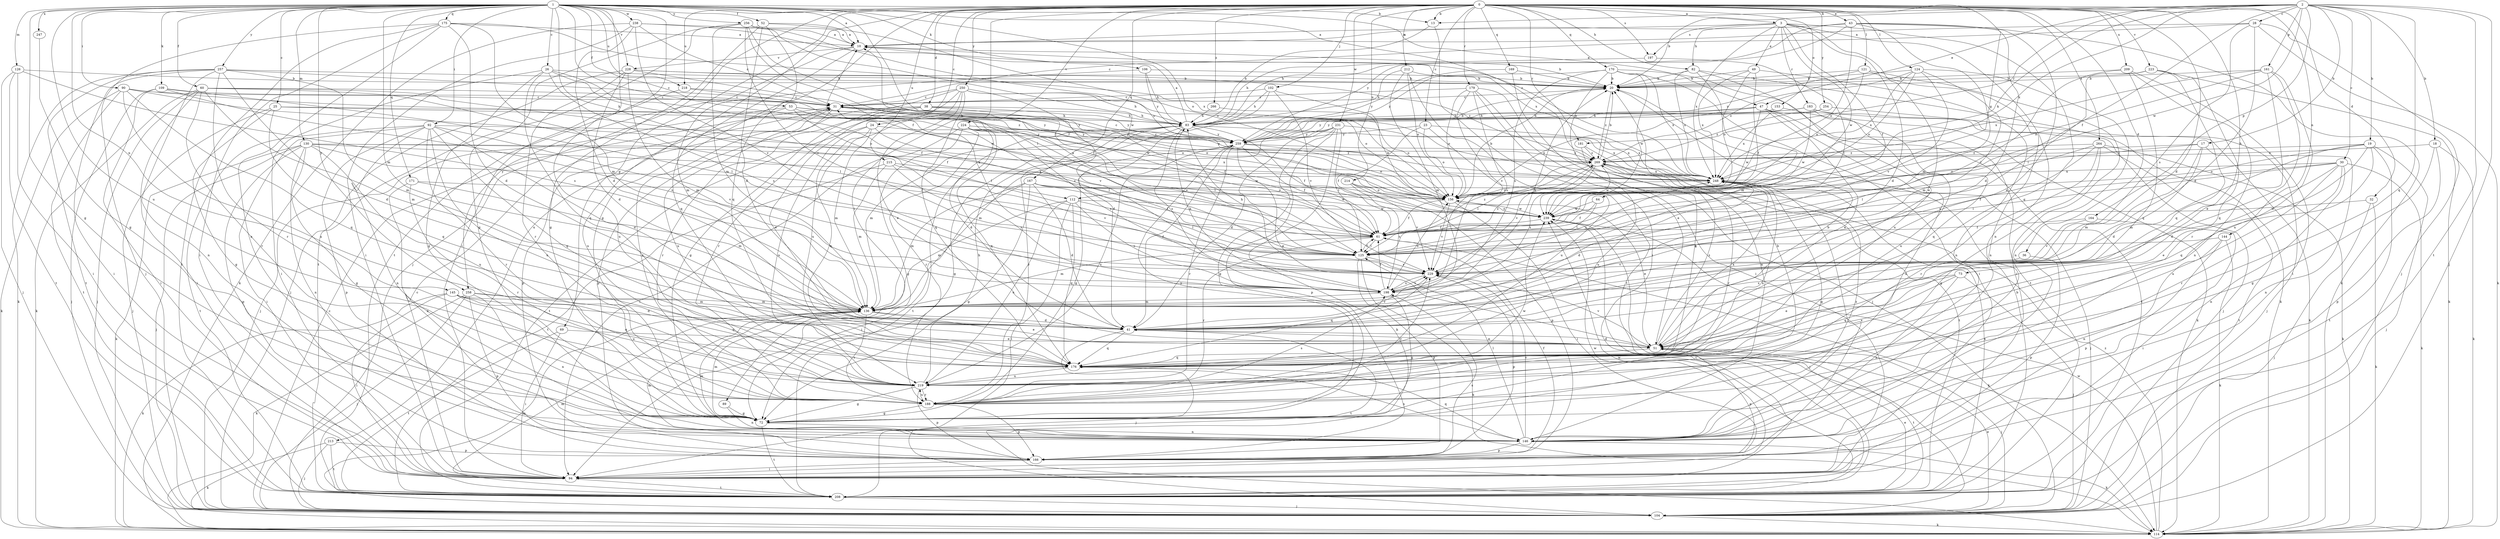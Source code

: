 strict digraph  {
0;
1;
2;
3;
10;
13;
17;
18;
19;
20;
23;
24;
25;
26;
28;
30;
31;
32;
36;
38;
41;
43;
47;
49;
51;
52;
53;
60;
61;
64;
69;
72;
73;
82;
83;
89;
90;
92;
94;
102;
104;
106;
109;
112;
114;
121;
124;
125;
126;
130;
136;
144;
145;
146;
153;
156;
161;
164;
166;
167;
169;
170;
171;
175;
176;
179;
181;
183;
188;
197;
198;
208;
209;
212;
213;
214;
215;
218;
219;
223;
224;
228;
229;
231;
238;
239;
247;
248;
250;
254;
256;
257;
258;
259;
264;
266;
269;
0 -> 3  [label=a];
0 -> 13  [label=b];
0 -> 23  [label=c];
0 -> 24  [label=c];
0 -> 32  [label=d];
0 -> 36  [label=d];
0 -> 38  [label=d];
0 -> 41  [label=d];
0 -> 43  [label=e];
0 -> 64  [label=g];
0 -> 69  [label=g];
0 -> 72  [label=g];
0 -> 73  [label=h];
0 -> 82  [label=h];
0 -> 89  [label=i];
0 -> 102  [label=j];
0 -> 104  [label=j];
0 -> 121  [label=l];
0 -> 124  [label=l];
0 -> 144  [label=n];
0 -> 153  [label=o];
0 -> 167  [label=q];
0 -> 169  [label=q];
0 -> 170  [label=q];
0 -> 179  [label=r];
0 -> 181  [label=r];
0 -> 197  [label=s];
0 -> 209  [label=u];
0 -> 212  [label=u];
0 -> 213  [label=u];
0 -> 214  [label=u];
0 -> 215  [label=u];
0 -> 218  [label=u];
0 -> 223  [label=v];
0 -> 224  [label=v];
0 -> 231  [label=w];
0 -> 250  [label=y];
0 -> 254  [label=y];
0 -> 264  [label=z];
0 -> 266  [label=z];
1 -> 10  [label=a];
1 -> 13  [label=b];
1 -> 25  [label=c];
1 -> 26  [label=c];
1 -> 47  [label=e];
1 -> 52  [label=f];
1 -> 53  [label=f];
1 -> 60  [label=f];
1 -> 61  [label=f];
1 -> 72  [label=g];
1 -> 90  [label=i];
1 -> 92  [label=i];
1 -> 94  [label=i];
1 -> 106  [label=k];
1 -> 109  [label=k];
1 -> 112  [label=k];
1 -> 125  [label=l];
1 -> 126  [label=m];
1 -> 130  [label=m];
1 -> 136  [label=m];
1 -> 145  [label=n];
1 -> 156  [label=o];
1 -> 171  [label=q];
1 -> 175  [label=q];
1 -> 208  [label=t];
1 -> 218  [label=u];
1 -> 219  [label=u];
1 -> 228  [label=v];
1 -> 238  [label=w];
1 -> 247  [label=x];
1 -> 256  [label=y];
1 -> 257  [label=y];
1 -> 258  [label=y];
1 -> 269  [label=z];
2 -> 13  [label=b];
2 -> 17  [label=b];
2 -> 18  [label=b];
2 -> 19  [label=b];
2 -> 20  [label=b];
2 -> 28  [label=c];
2 -> 30  [label=c];
2 -> 47  [label=e];
2 -> 61  [label=f];
2 -> 104  [label=j];
2 -> 112  [label=k];
2 -> 161  [label=p];
2 -> 164  [label=p];
2 -> 176  [label=q];
2 -> 181  [label=r];
2 -> 208  [label=t];
2 -> 239  [label=w];
2 -> 248  [label=x];
3 -> 10  [label=a];
3 -> 41  [label=d];
3 -> 49  [label=e];
3 -> 51  [label=e];
3 -> 61  [label=f];
3 -> 82  [label=h];
3 -> 146  [label=n];
3 -> 176  [label=q];
3 -> 183  [label=r];
3 -> 197  [label=s];
3 -> 239  [label=w];
3 -> 248  [label=x];
10 -> 20  [label=b];
10 -> 176  [label=q];
10 -> 228  [label=v];
10 -> 258  [label=y];
13 -> 83  [label=h];
13 -> 94  [label=i];
17 -> 41  [label=d];
17 -> 136  [label=m];
17 -> 146  [label=n];
17 -> 156  [label=o];
17 -> 269  [label=z];
18 -> 72  [label=g];
18 -> 114  [label=k];
18 -> 166  [label=p];
18 -> 269  [label=z];
19 -> 41  [label=d];
19 -> 104  [label=j];
19 -> 136  [label=m];
19 -> 156  [label=o];
19 -> 176  [label=q];
19 -> 208  [label=t];
19 -> 269  [label=z];
20 -> 31  [label=c];
20 -> 269  [label=z];
23 -> 61  [label=f];
23 -> 156  [label=o];
23 -> 219  [label=u];
23 -> 248  [label=x];
23 -> 259  [label=y];
24 -> 125  [label=l];
24 -> 136  [label=m];
24 -> 176  [label=q];
24 -> 208  [label=t];
24 -> 219  [label=u];
24 -> 259  [label=y];
25 -> 72  [label=g];
25 -> 83  [label=h];
25 -> 104  [label=j];
25 -> 176  [label=q];
25 -> 259  [label=y];
26 -> 20  [label=b];
26 -> 61  [label=f];
26 -> 72  [label=g];
26 -> 94  [label=i];
26 -> 176  [label=q];
26 -> 198  [label=s];
26 -> 239  [label=w];
28 -> 10  [label=a];
28 -> 31  [label=c];
28 -> 41  [label=d];
28 -> 104  [label=j];
28 -> 114  [label=k];
28 -> 198  [label=s];
30 -> 51  [label=e];
30 -> 61  [label=f];
30 -> 114  [label=k];
30 -> 125  [label=l];
30 -> 146  [label=n];
30 -> 188  [label=r];
30 -> 219  [label=u];
30 -> 248  [label=x];
31 -> 83  [label=h];
31 -> 156  [label=o];
31 -> 166  [label=p];
31 -> 219  [label=u];
31 -> 248  [label=x];
32 -> 104  [label=j];
32 -> 114  [label=k];
32 -> 239  [label=w];
36 -> 166  [label=p];
36 -> 229  [label=v];
38 -> 51  [label=e];
38 -> 61  [label=f];
38 -> 83  [label=h];
38 -> 166  [label=p];
38 -> 188  [label=r];
38 -> 259  [label=y];
41 -> 51  [label=e];
41 -> 104  [label=j];
41 -> 176  [label=q];
41 -> 208  [label=t];
41 -> 229  [label=v];
43 -> 10  [label=a];
43 -> 41  [label=d];
43 -> 51  [label=e];
43 -> 83  [label=h];
43 -> 114  [label=k];
43 -> 136  [label=m];
43 -> 156  [label=o];
43 -> 259  [label=y];
47 -> 51  [label=e];
47 -> 83  [label=h];
47 -> 114  [label=k];
47 -> 146  [label=n];
47 -> 156  [label=o];
47 -> 208  [label=t];
47 -> 239  [label=w];
47 -> 259  [label=y];
49 -> 20  [label=b];
49 -> 61  [label=f];
49 -> 146  [label=n];
49 -> 156  [label=o];
49 -> 248  [label=x];
51 -> 41  [label=d];
51 -> 104  [label=j];
51 -> 166  [label=p];
51 -> 176  [label=q];
51 -> 208  [label=t];
51 -> 229  [label=v];
51 -> 248  [label=x];
51 -> 269  [label=z];
52 -> 10  [label=a];
52 -> 41  [label=d];
52 -> 72  [label=g];
52 -> 156  [label=o];
52 -> 176  [label=q];
52 -> 208  [label=t];
53 -> 83  [label=h];
53 -> 104  [label=j];
53 -> 125  [label=l];
53 -> 156  [label=o];
53 -> 219  [label=u];
53 -> 259  [label=y];
60 -> 31  [label=c];
60 -> 61  [label=f];
60 -> 94  [label=i];
60 -> 104  [label=j];
60 -> 114  [label=k];
60 -> 125  [label=l];
60 -> 136  [label=m];
60 -> 188  [label=r];
61 -> 114  [label=k];
61 -> 125  [label=l];
61 -> 136  [label=m];
61 -> 188  [label=r];
61 -> 269  [label=z];
64 -> 61  [label=f];
64 -> 125  [label=l];
64 -> 239  [label=w];
69 -> 51  [label=e];
69 -> 94  [label=i];
69 -> 208  [label=t];
72 -> 136  [label=m];
72 -> 146  [label=n];
72 -> 208  [label=t];
72 -> 259  [label=y];
73 -> 51  [label=e];
73 -> 104  [label=j];
73 -> 146  [label=n];
73 -> 176  [label=q];
73 -> 198  [label=s];
82 -> 20  [label=b];
82 -> 114  [label=k];
82 -> 136  [label=m];
82 -> 219  [label=u];
82 -> 248  [label=x];
83 -> 10  [label=a];
83 -> 61  [label=f];
83 -> 72  [label=g];
83 -> 136  [label=m];
83 -> 188  [label=r];
83 -> 198  [label=s];
83 -> 208  [label=t];
83 -> 248  [label=x];
83 -> 259  [label=y];
89 -> 72  [label=g];
89 -> 146  [label=n];
90 -> 31  [label=c];
90 -> 114  [label=k];
90 -> 156  [label=o];
90 -> 176  [label=q];
90 -> 208  [label=t];
90 -> 219  [label=u];
90 -> 269  [label=z];
92 -> 41  [label=d];
92 -> 94  [label=i];
92 -> 146  [label=n];
92 -> 166  [label=p];
92 -> 176  [label=q];
92 -> 188  [label=r];
92 -> 208  [label=t];
92 -> 219  [label=u];
92 -> 229  [label=v];
92 -> 259  [label=y];
94 -> 31  [label=c];
94 -> 198  [label=s];
94 -> 208  [label=t];
94 -> 239  [label=w];
102 -> 31  [label=c];
102 -> 41  [label=d];
102 -> 83  [label=h];
102 -> 229  [label=v];
102 -> 239  [label=w];
104 -> 31  [label=c];
104 -> 51  [label=e];
104 -> 114  [label=k];
104 -> 136  [label=m];
106 -> 20  [label=b];
106 -> 83  [label=h];
106 -> 136  [label=m];
106 -> 259  [label=y];
109 -> 31  [label=c];
109 -> 94  [label=i];
109 -> 104  [label=j];
109 -> 125  [label=l];
109 -> 198  [label=s];
112 -> 94  [label=i];
112 -> 125  [label=l];
112 -> 136  [label=m];
112 -> 176  [label=q];
112 -> 198  [label=s];
112 -> 219  [label=u];
112 -> 239  [label=w];
114 -> 239  [label=w];
114 -> 269  [label=z];
121 -> 20  [label=b];
121 -> 94  [label=i];
121 -> 146  [label=n];
121 -> 156  [label=o];
121 -> 259  [label=y];
124 -> 20  [label=b];
124 -> 136  [label=m];
124 -> 146  [label=n];
124 -> 156  [label=o];
124 -> 229  [label=v];
124 -> 248  [label=x];
124 -> 269  [label=z];
125 -> 10  [label=a];
125 -> 31  [label=c];
125 -> 61  [label=f];
125 -> 114  [label=k];
125 -> 166  [label=p];
125 -> 229  [label=v];
125 -> 269  [label=z];
126 -> 20  [label=b];
126 -> 94  [label=i];
126 -> 104  [label=j];
126 -> 198  [label=s];
126 -> 208  [label=t];
130 -> 61  [label=f];
130 -> 72  [label=g];
130 -> 104  [label=j];
130 -> 114  [label=k];
130 -> 146  [label=n];
130 -> 166  [label=p];
130 -> 219  [label=u];
130 -> 239  [label=w];
130 -> 248  [label=x];
130 -> 269  [label=z];
136 -> 41  [label=d];
136 -> 51  [label=e];
136 -> 188  [label=r];
144 -> 114  [label=k];
144 -> 125  [label=l];
144 -> 146  [label=n];
144 -> 166  [label=p];
145 -> 41  [label=d];
145 -> 94  [label=i];
145 -> 114  [label=k];
145 -> 136  [label=m];
145 -> 176  [label=q];
145 -> 219  [label=u];
146 -> 114  [label=k];
146 -> 125  [label=l];
146 -> 136  [label=m];
146 -> 166  [label=p];
146 -> 176  [label=q];
146 -> 229  [label=v];
146 -> 269  [label=z];
153 -> 83  [label=h];
153 -> 176  [label=q];
153 -> 248  [label=x];
156 -> 20  [label=b];
156 -> 51  [label=e];
156 -> 61  [label=f];
156 -> 94  [label=i];
156 -> 229  [label=v];
156 -> 239  [label=w];
161 -> 20  [label=b];
161 -> 51  [label=e];
161 -> 156  [label=o];
161 -> 176  [label=q];
161 -> 219  [label=u];
161 -> 248  [label=x];
164 -> 61  [label=f];
164 -> 94  [label=i];
164 -> 229  [label=v];
166 -> 61  [label=f];
166 -> 94  [label=i];
166 -> 136  [label=m];
166 -> 248  [label=x];
167 -> 41  [label=d];
167 -> 61  [label=f];
167 -> 72  [label=g];
167 -> 94  [label=i];
167 -> 136  [label=m];
167 -> 156  [label=o];
167 -> 239  [label=w];
169 -> 20  [label=b];
169 -> 94  [label=i];
169 -> 259  [label=y];
170 -> 20  [label=b];
170 -> 72  [label=g];
170 -> 94  [label=i];
170 -> 198  [label=s];
170 -> 208  [label=t];
170 -> 239  [label=w];
170 -> 248  [label=x];
170 -> 259  [label=y];
171 -> 136  [label=m];
171 -> 146  [label=n];
171 -> 156  [label=o];
171 -> 188  [label=r];
175 -> 10  [label=a];
175 -> 41  [label=d];
175 -> 94  [label=i];
175 -> 104  [label=j];
175 -> 136  [label=m];
175 -> 146  [label=n];
175 -> 208  [label=t];
175 -> 248  [label=x];
176 -> 20  [label=b];
176 -> 146  [label=n];
176 -> 219  [label=u];
179 -> 31  [label=c];
179 -> 51  [label=e];
179 -> 104  [label=j];
179 -> 146  [label=n];
179 -> 156  [label=o];
179 -> 198  [label=s];
179 -> 229  [label=v];
181 -> 208  [label=t];
181 -> 219  [label=u];
181 -> 269  [label=z];
183 -> 83  [label=h];
183 -> 104  [label=j];
183 -> 114  [label=k];
183 -> 219  [label=u];
183 -> 239  [label=w];
183 -> 259  [label=y];
188 -> 20  [label=b];
188 -> 31  [label=c];
188 -> 72  [label=g];
188 -> 166  [label=p];
188 -> 198  [label=s];
188 -> 219  [label=u];
188 -> 229  [label=v];
188 -> 239  [label=w];
197 -> 83  [label=h];
197 -> 125  [label=l];
198 -> 20  [label=b];
198 -> 61  [label=f];
198 -> 72  [label=g];
198 -> 83  [label=h];
198 -> 136  [label=m];
198 -> 156  [label=o];
198 -> 229  [label=v];
208 -> 20  [label=b];
208 -> 51  [label=e];
208 -> 104  [label=j];
208 -> 136  [label=m];
208 -> 239  [label=w];
208 -> 248  [label=x];
209 -> 20  [label=b];
209 -> 94  [label=i];
209 -> 125  [label=l];
209 -> 146  [label=n];
209 -> 176  [label=q];
212 -> 20  [label=b];
212 -> 83  [label=h];
212 -> 136  [label=m];
212 -> 156  [label=o];
212 -> 208  [label=t];
213 -> 104  [label=j];
213 -> 114  [label=k];
213 -> 166  [label=p];
213 -> 208  [label=t];
214 -> 156  [label=o];
214 -> 166  [label=p];
214 -> 198  [label=s];
214 -> 229  [label=v];
215 -> 136  [label=m];
215 -> 198  [label=s];
215 -> 208  [label=t];
215 -> 229  [label=v];
215 -> 248  [label=x];
218 -> 31  [label=c];
218 -> 219  [label=u];
218 -> 239  [label=w];
219 -> 72  [label=g];
219 -> 83  [label=h];
219 -> 166  [label=p];
219 -> 188  [label=r];
219 -> 248  [label=x];
223 -> 20  [label=b];
223 -> 114  [label=k];
223 -> 125  [label=l];
223 -> 176  [label=q];
223 -> 188  [label=r];
224 -> 41  [label=d];
224 -> 72  [label=g];
224 -> 94  [label=i];
224 -> 125  [label=l];
224 -> 176  [label=q];
224 -> 188  [label=r];
224 -> 198  [label=s];
224 -> 259  [label=y];
228 -> 20  [label=b];
228 -> 41  [label=d];
228 -> 61  [label=f];
228 -> 104  [label=j];
228 -> 136  [label=m];
228 -> 188  [label=r];
228 -> 269  [label=z];
229 -> 10  [label=a];
229 -> 83  [label=h];
229 -> 166  [label=p];
229 -> 176  [label=q];
229 -> 198  [label=s];
229 -> 248  [label=x];
231 -> 41  [label=d];
231 -> 72  [label=g];
231 -> 114  [label=k];
231 -> 125  [label=l];
231 -> 136  [label=m];
231 -> 166  [label=p];
231 -> 248  [label=x];
231 -> 259  [label=y];
238 -> 10  [label=a];
238 -> 31  [label=c];
238 -> 41  [label=d];
238 -> 94  [label=i];
238 -> 114  [label=k];
238 -> 229  [label=v];
238 -> 248  [label=x];
239 -> 61  [label=f];
239 -> 104  [label=j];
239 -> 156  [label=o];
239 -> 208  [label=t];
247 -> 72  [label=g];
248 -> 10  [label=a];
248 -> 41  [label=d];
248 -> 72  [label=g];
248 -> 104  [label=j];
248 -> 156  [label=o];
250 -> 31  [label=c];
250 -> 51  [label=e];
250 -> 72  [label=g];
250 -> 83  [label=h];
250 -> 156  [label=o];
250 -> 176  [label=q];
250 -> 188  [label=r];
250 -> 219  [label=u];
250 -> 229  [label=v];
254 -> 83  [label=h];
254 -> 104  [label=j];
254 -> 269  [label=z];
256 -> 10  [label=a];
256 -> 61  [label=f];
256 -> 72  [label=g];
256 -> 125  [label=l];
256 -> 136  [label=m];
256 -> 156  [label=o];
256 -> 229  [label=v];
256 -> 239  [label=w];
257 -> 20  [label=b];
257 -> 31  [label=c];
257 -> 41  [label=d];
257 -> 94  [label=i];
257 -> 114  [label=k];
257 -> 136  [label=m];
257 -> 146  [label=n];
257 -> 188  [label=r];
257 -> 208  [label=t];
258 -> 104  [label=j];
258 -> 114  [label=k];
258 -> 136  [label=m];
258 -> 146  [label=n];
258 -> 166  [label=p];
258 -> 176  [label=q];
259 -> 20  [label=b];
259 -> 31  [label=c];
259 -> 41  [label=d];
259 -> 51  [label=e];
259 -> 61  [label=f];
259 -> 72  [label=g];
259 -> 156  [label=o];
259 -> 188  [label=r];
259 -> 219  [label=u];
259 -> 269  [label=z];
264 -> 72  [label=g];
264 -> 114  [label=k];
264 -> 125  [label=l];
264 -> 188  [label=r];
264 -> 208  [label=t];
264 -> 229  [label=v];
264 -> 269  [label=z];
266 -> 83  [label=h];
266 -> 156  [label=o];
269 -> 20  [label=b];
269 -> 31  [label=c];
269 -> 125  [label=l];
269 -> 188  [label=r];
269 -> 198  [label=s];
269 -> 229  [label=v];
269 -> 239  [label=w];
269 -> 248  [label=x];
}
